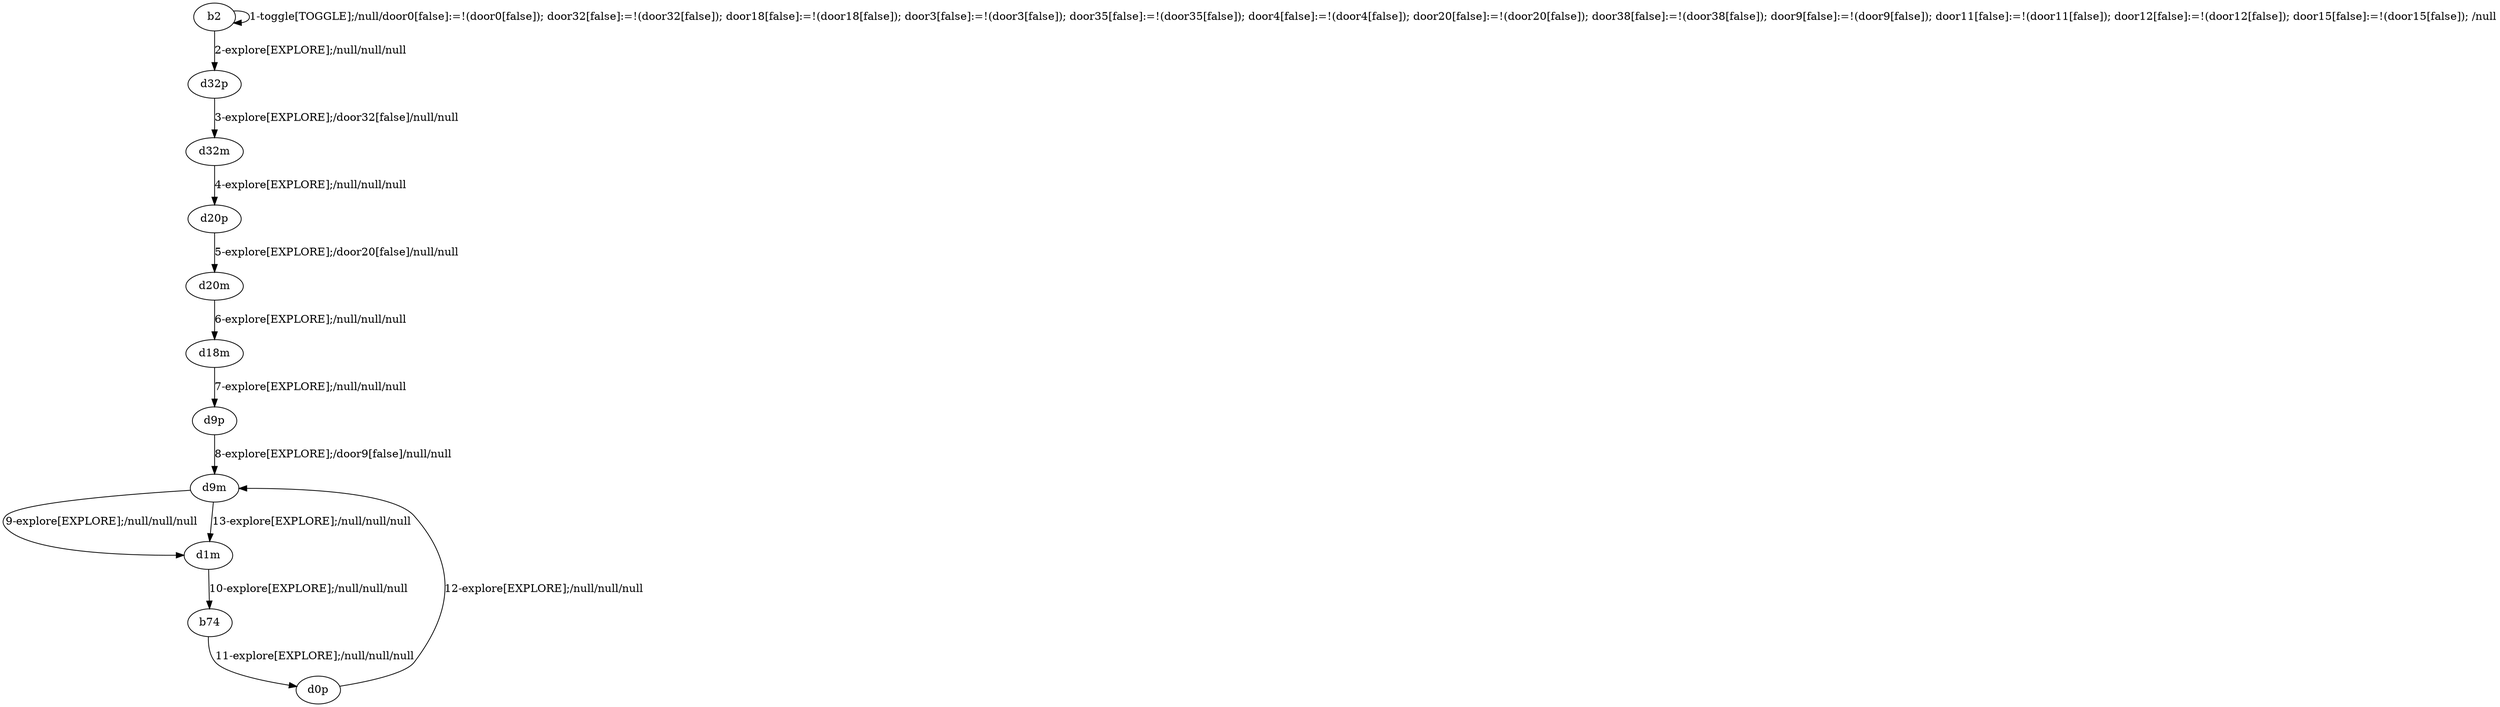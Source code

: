 # Total number of goals covered by this test: 3
# b74 --> d0p
# d0p --> d9m
# d1m --> b74

digraph g {
"b2" -> "b2" [label = "1-toggle[TOGGLE];/null/door0[false]:=!(door0[false]); door32[false]:=!(door32[false]); door18[false]:=!(door18[false]); door3[false]:=!(door3[false]); door35[false]:=!(door35[false]); door4[false]:=!(door4[false]); door20[false]:=!(door20[false]); door38[false]:=!(door38[false]); door9[false]:=!(door9[false]); door11[false]:=!(door11[false]); door12[false]:=!(door12[false]); door15[false]:=!(door15[false]); /null"];
"b2" -> "d32p" [label = "2-explore[EXPLORE];/null/null/null"];
"d32p" -> "d32m" [label = "3-explore[EXPLORE];/door32[false]/null/null"];
"d32m" -> "d20p" [label = "4-explore[EXPLORE];/null/null/null"];
"d20p" -> "d20m" [label = "5-explore[EXPLORE];/door20[false]/null/null"];
"d20m" -> "d18m" [label = "6-explore[EXPLORE];/null/null/null"];
"d18m" -> "d9p" [label = "7-explore[EXPLORE];/null/null/null"];
"d9p" -> "d9m" [label = "8-explore[EXPLORE];/door9[false]/null/null"];
"d9m" -> "d1m" [label = "9-explore[EXPLORE];/null/null/null"];
"d1m" -> "b74" [label = "10-explore[EXPLORE];/null/null/null"];
"b74" -> "d0p" [label = "11-explore[EXPLORE];/null/null/null"];
"d0p" -> "d9m" [label = "12-explore[EXPLORE];/null/null/null"];
"d9m" -> "d1m" [label = "13-explore[EXPLORE];/null/null/null"];
}